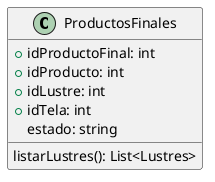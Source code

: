 @startuml ProductosFinales
class ProductosFinales{
    +idProductoFinal: int   
    +idProducto: int
    +idLustre: int
    +idTela: int
    estado: string

    listarLustres(): List<Lustres>
}
@enduml
